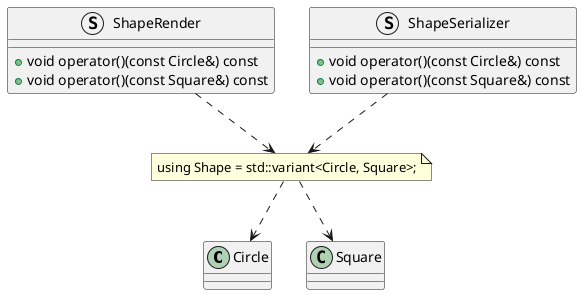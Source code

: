 @startuml

class Circle {
}

class Square {
}

note "using Shape = std::variant<Circle, Square>;" as Shape

struct ShapeRender {
  + void operator()(const Circle&) const
  + void operator()(const Square&) const
}

struct ShapeSerializer {
  + void operator()(const Circle&) const
  + void operator()(const Square&) const
}

Shape ..> Circle
Shape ..> Square

ShapeRender ..> Shape
ShapeSerializer ..> Shape

@enduml
